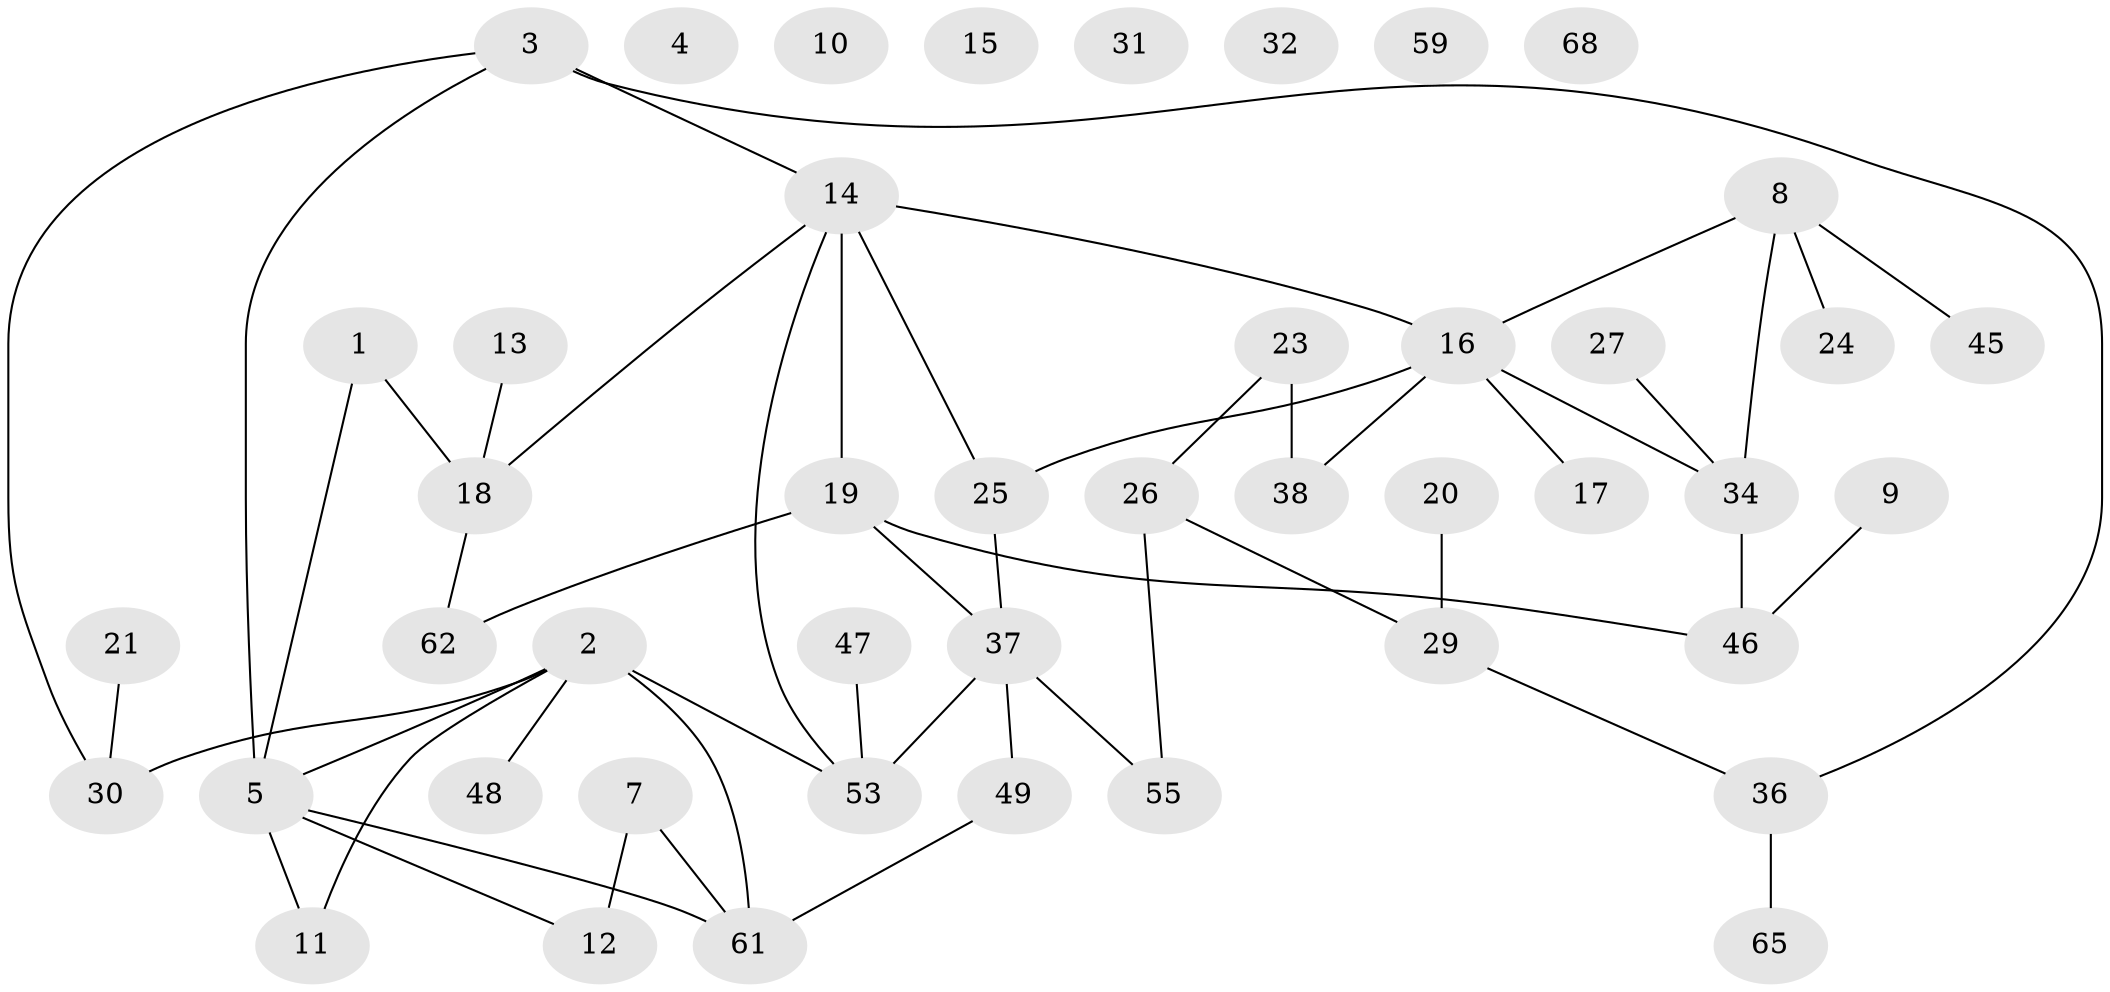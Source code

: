// Generated by graph-tools (version 1.1) at 2025/23/03/03/25 07:23:24]
// undirected, 45 vertices, 52 edges
graph export_dot {
graph [start="1"]
  node [color=gray90,style=filled];
  1 [super="+22"];
  2 [super="+28"];
  3 [super="+40"];
  4;
  5 [super="+6"];
  7 [super="+43"];
  8 [super="+63"];
  9;
  10;
  11;
  12 [super="+42"];
  13;
  14 [super="+35"];
  15;
  16 [super="+60"];
  17 [super="+52"];
  18 [super="+41"];
  19 [super="+64"];
  20;
  21;
  23 [super="+44"];
  24;
  25 [super="+69"];
  26 [super="+57"];
  27;
  29 [super="+33"];
  30 [super="+39"];
  31;
  32 [super="+56"];
  34 [super="+54"];
  36 [super="+50"];
  37 [super="+51"];
  38;
  45;
  46 [super="+67"];
  47;
  48;
  49;
  53 [super="+58"];
  55 [super="+66"];
  59;
  61;
  62;
  65;
  68;
  1 -- 5;
  1 -- 18;
  2 -- 5 [weight=2];
  2 -- 11;
  2 -- 30;
  2 -- 48;
  2 -- 61;
  2 -- 53;
  3 -- 30;
  3 -- 36;
  3 -- 5;
  3 -- 14;
  5 -- 12;
  5 -- 11;
  5 -- 61;
  7 -- 61;
  7 -- 12 [weight=2];
  8 -- 16;
  8 -- 24;
  8 -- 45;
  8 -- 34;
  9 -- 46;
  13 -- 18;
  14 -- 25 [weight=2];
  14 -- 19;
  14 -- 16;
  14 -- 18;
  14 -- 53;
  16 -- 34 [weight=2];
  16 -- 38;
  16 -- 17;
  16 -- 25;
  18 -- 62;
  19 -- 62;
  19 -- 37;
  19 -- 46;
  20 -- 29 [weight=2];
  21 -- 30 [weight=2];
  23 -- 38 [weight=2];
  23 -- 26;
  25 -- 37;
  26 -- 29;
  26 -- 55;
  27 -- 34;
  29 -- 36;
  34 -- 46;
  36 -- 65;
  37 -- 53;
  37 -- 49;
  37 -- 55;
  47 -- 53;
  49 -- 61;
}
